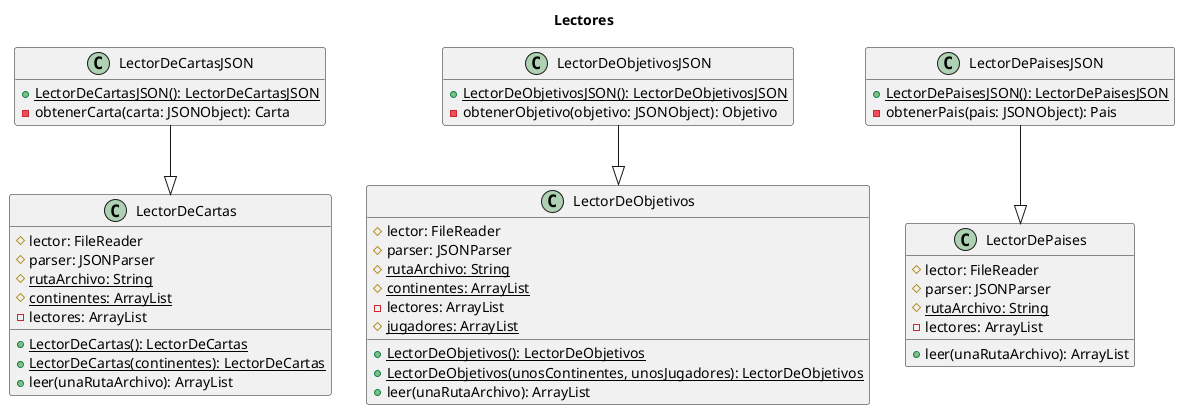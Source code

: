 @startuml

title Lectores

hide empty members

class LectorDeCartas {
    # lector: FileReader
    # parser: JSONParser
    # {static} rutaArchivo: String
    # {static} continentes: ArrayList
    - lectores: ArrayList
    + {static} LectorDeCartas(): LectorDeCartas
    + {static} LectorDeCartas(continentes): LectorDeCartas
    + leer(unaRutaArchivo): ArrayList
}

class LectorDeObjetivos {
    # lector: FileReader
    # parser: JSONParser
    # {static} rutaArchivo: String
    # {static} continentes: ArrayList
    - lectores: ArrayList
    # {static} jugadores: ArrayList
    + {static} LectorDeObjetivos(): LectorDeObjetivos
    + {static} LectorDeObjetivos(unosContinentes, unosJugadores): LectorDeObjetivos
    + leer(unaRutaArchivo): ArrayList
}

class LectorDePaises {
    # lector: FileReader
    # parser: JSONParser
    # {static} rutaArchivo: String
    - lectores: ArrayList
    + leer(unaRutaArchivo): ArrayList
}

LectorDeCartasJSON --|> LectorDeCartas
LectorDeObjetivosJSON --|> LectorDeObjetivos
LectorDePaisesJSON --|> LectorDePaises

class LectorDeCartasJSON {
    + {static} LectorDeCartasJSON(): LectorDeCartasJSON
    - obtenerCarta(carta: JSONObject): Carta
}

class LectorDeObjetivosJSON {
    + {static} LectorDeObjetivosJSON(): LectorDeObjetivosJSON
    - obtenerObjetivo(objetivo: JSONObject): Objetivo
}

class LectorDePaisesJSON {
    + {static} LectorDePaisesJSON(): LectorDePaisesJSON
    - obtenerPais(pais: JSONObject): Pais
}

@enduml